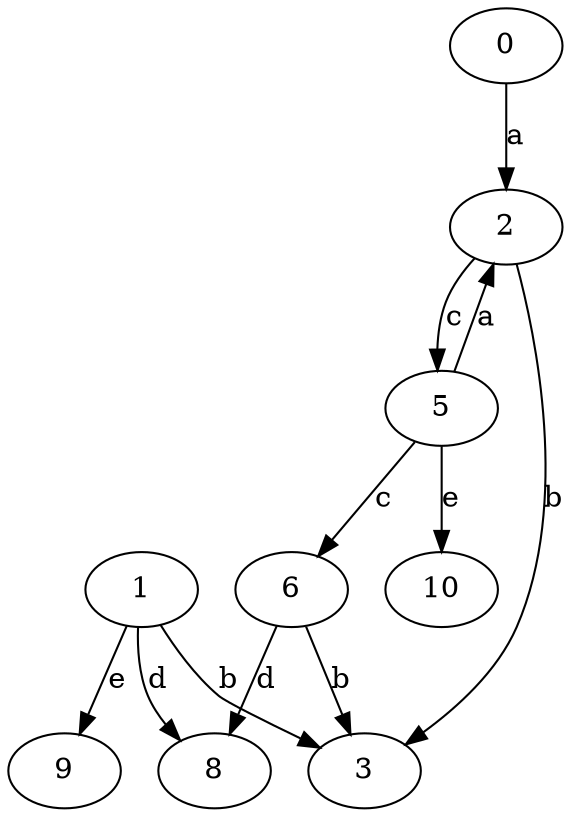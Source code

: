 strict digraph  {
1;
2;
3;
5;
0;
6;
8;
9;
10;
1 -> 3  [label=b];
1 -> 8  [label=d];
1 -> 9  [label=e];
2 -> 3  [label=b];
2 -> 5  [label=c];
5 -> 2  [label=a];
5 -> 6  [label=c];
5 -> 10  [label=e];
0 -> 2  [label=a];
6 -> 3  [label=b];
6 -> 8  [label=d];
}
